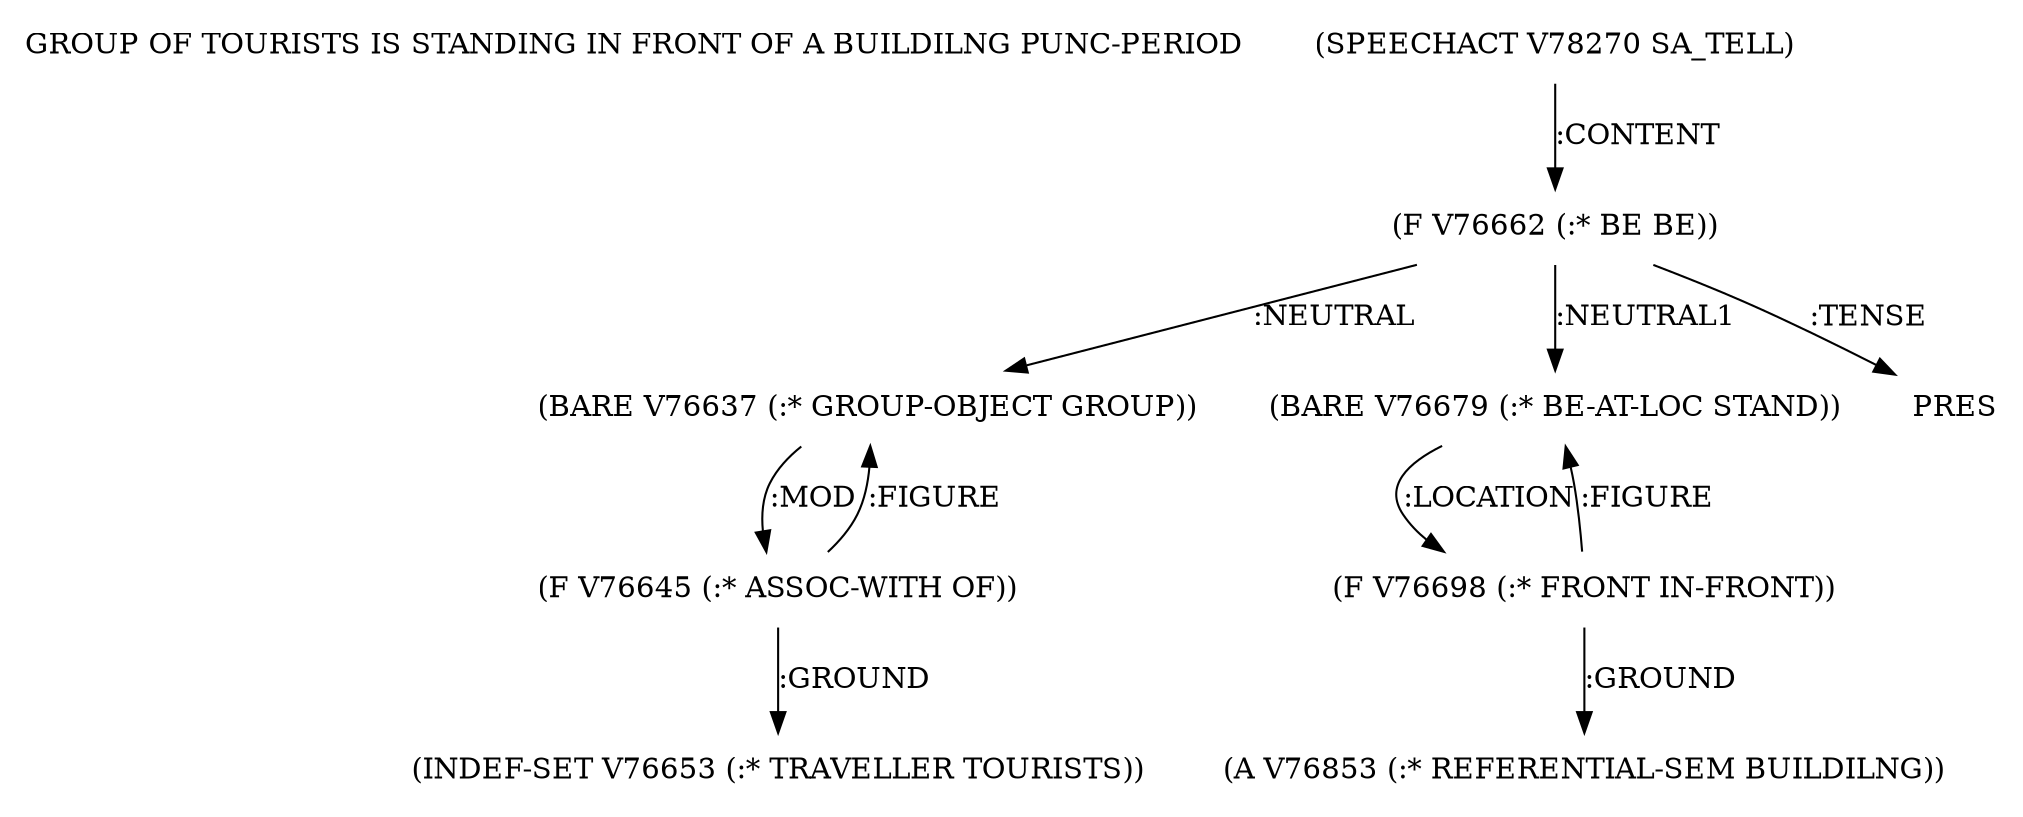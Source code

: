 digraph Terms {
  node [shape=none]
  "GROUP OF TOURISTS IS STANDING IN FRONT OF A BUILDILNG PUNC-PERIOD"
  "V78270" [label="(SPEECHACT V78270 SA_TELL)"]
  "V78270" -> "V76662" [label=":CONTENT"]
  "V76662" [label="(F V76662 (:* BE BE))"]
  "V76662" -> "V76637" [label=":NEUTRAL"]
  "V76662" -> "V76679" [label=":NEUTRAL1"]
  "V76662" -> "NT78805" [label=":TENSE"]
  "NT78805" [label="PRES"]
  "V76637" [label="(BARE V76637 (:* GROUP-OBJECT GROUP))"]
  "V76637" -> "V76645" [label=":MOD"]
  "V76645" [label="(F V76645 (:* ASSOC-WITH OF))"]
  "V76645" -> "V76653" [label=":GROUND"]
  "V76645" -> "V76637" [label=":FIGURE"]
  "V76653" [label="(INDEF-SET V76653 (:* TRAVELLER TOURISTS))"]
  "V76679" [label="(BARE V76679 (:* BE-AT-LOC STAND))"]
  "V76679" -> "V76698" [label=":LOCATION"]
  "V76698" [label="(F V76698 (:* FRONT IN-FRONT))"]
  "V76698" -> "V76853" [label=":GROUND"]
  "V76698" -> "V76679" [label=":FIGURE"]
  "V76853" [label="(A V76853 (:* REFERENTIAL-SEM BUILDILNG))"]
}
